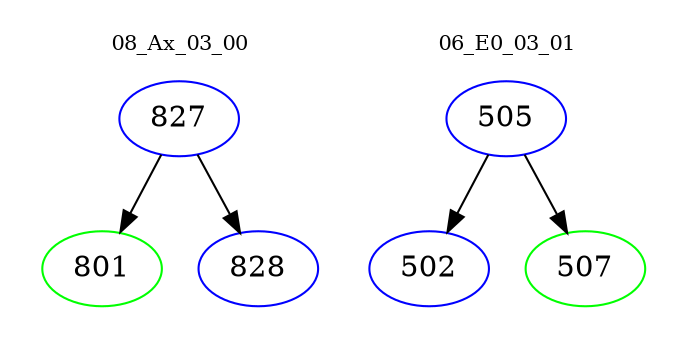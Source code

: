 digraph{
subgraph cluster_0 {
color = white
label = "08_Ax_03_00";
fontsize=10;
T0_827 [label="827", color="blue"]
T0_827 -> T0_801 [color="black"]
T0_801 [label="801", color="green"]
T0_827 -> T0_828 [color="black"]
T0_828 [label="828", color="blue"]
}
subgraph cluster_1 {
color = white
label = "06_E0_03_01";
fontsize=10;
T1_505 [label="505", color="blue"]
T1_505 -> T1_502 [color="black"]
T1_502 [label="502", color="blue"]
T1_505 -> T1_507 [color="black"]
T1_507 [label="507", color="green"]
}
}
